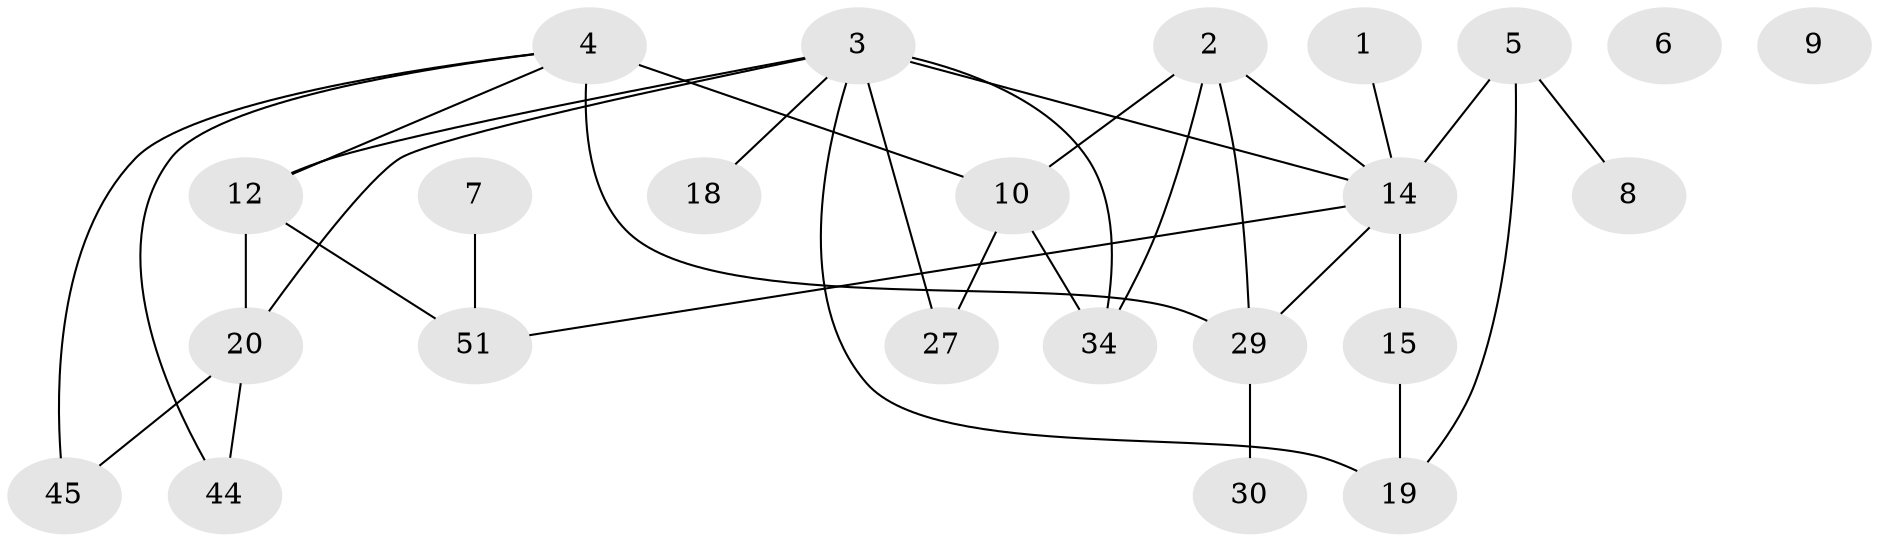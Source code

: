 // original degree distribution, {1: 0.18181818181818182, 2: 0.3090909090909091, 5: 0.07272727272727272, 0: 0.03636363636363636, 4: 0.14545454545454545, 3: 0.23636363636363636, 7: 0.01818181818181818}
// Generated by graph-tools (version 1.1) at 2025/16/03/04/25 18:16:30]
// undirected, 23 vertices, 32 edges
graph export_dot {
graph [start="1"]
  node [color=gray90,style=filled];
  1;
  2 [super="+40"];
  3 [super="+11+13+41"];
  4 [super="+24+42+46+25"];
  5 [super="+49+33"];
  6;
  7 [super="+37"];
  8;
  9;
  10 [super="+54+22"];
  12 [super="+43+21"];
  14 [super="+31+38"];
  15 [super="+16"];
  18;
  19 [super="+23"];
  20 [super="+35"];
  27;
  29 [super="+36"];
  30;
  34 [super="+39"];
  44;
  45;
  51;
  1 -- 14;
  2 -- 34;
  2 -- 10;
  2 -- 14;
  2 -- 29;
  3 -- 12;
  3 -- 27;
  3 -- 20;
  3 -- 34;
  3 -- 18;
  3 -- 19;
  3 -- 14 [weight=2];
  4 -- 10 [weight=3];
  4 -- 45;
  4 -- 29 [weight=2];
  4 -- 44;
  4 -- 12;
  5 -- 8;
  5 -- 19;
  5 -- 14 [weight=2];
  7 -- 51;
  10 -- 34;
  10 -- 27;
  12 -- 51;
  12 -- 20;
  14 -- 29 [weight=2];
  14 -- 15;
  14 -- 51;
  15 -- 19;
  20 -- 45;
  20 -- 44;
  29 -- 30;
}
